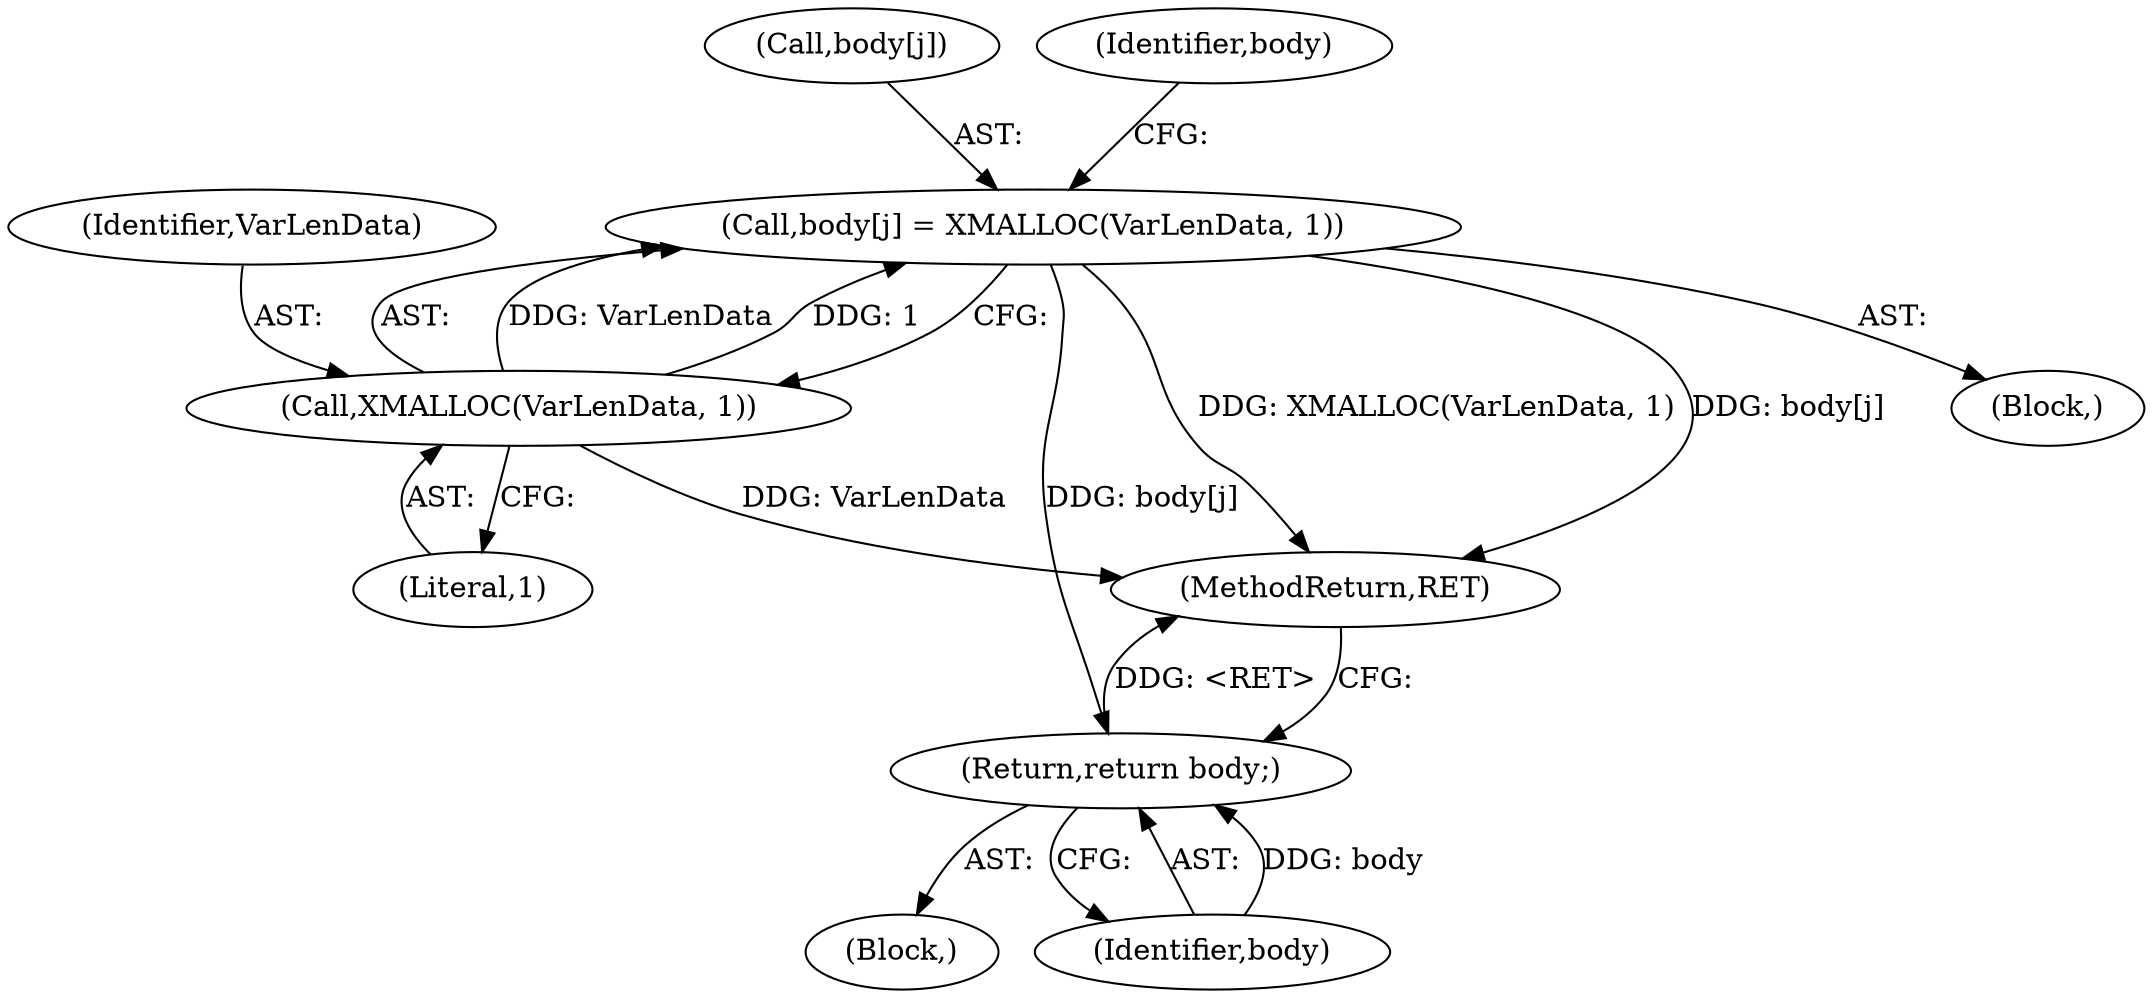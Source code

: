 digraph "0_tnef_8dccf79857ceeb7a6d3e42c1e762e7b865d5344d_0@array" {
"1000123" [label="(Call,body[j] = XMALLOC(VarLenData, 1))"];
"1000127" [label="(Call,XMALLOC(VarLenData, 1))"];
"1000163" [label="(Return,return body;)"];
"1000102" [label="(Block,)"];
"1000127" [label="(Call,XMALLOC(VarLenData, 1))"];
"1000164" [label="(Identifier,body)"];
"1000129" [label="(Literal,1)"];
"1000124" [label="(Call,body[j])"];
"1000123" [label="(Call,body[j] = XMALLOC(VarLenData, 1))"];
"1000128" [label="(Identifier,VarLenData)"];
"1000165" [label="(MethodReturn,RET)"];
"1000163" [label="(Return,return body;)"];
"1000133" [label="(Identifier,body)"];
"1000122" [label="(Block,)"];
"1000123" -> "1000122"  [label="AST: "];
"1000123" -> "1000127"  [label="CFG: "];
"1000124" -> "1000123"  [label="AST: "];
"1000127" -> "1000123"  [label="AST: "];
"1000133" -> "1000123"  [label="CFG: "];
"1000123" -> "1000165"  [label="DDG: XMALLOC(VarLenData, 1)"];
"1000123" -> "1000165"  [label="DDG: body[j]"];
"1000127" -> "1000123"  [label="DDG: VarLenData"];
"1000127" -> "1000123"  [label="DDG: 1"];
"1000123" -> "1000163"  [label="DDG: body[j]"];
"1000127" -> "1000129"  [label="CFG: "];
"1000128" -> "1000127"  [label="AST: "];
"1000129" -> "1000127"  [label="AST: "];
"1000127" -> "1000165"  [label="DDG: VarLenData"];
"1000163" -> "1000102"  [label="AST: "];
"1000163" -> "1000164"  [label="CFG: "];
"1000164" -> "1000163"  [label="AST: "];
"1000165" -> "1000163"  [label="CFG: "];
"1000163" -> "1000165"  [label="DDG: <RET>"];
"1000164" -> "1000163"  [label="DDG: body"];
}

